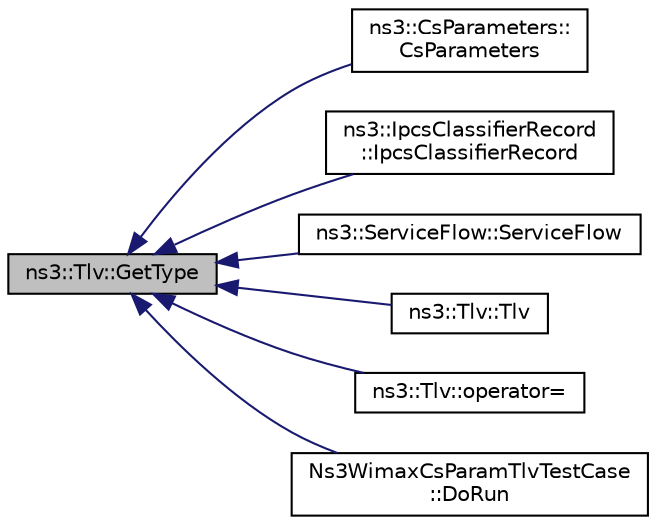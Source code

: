 digraph "ns3::Tlv::GetType"
{
  edge [fontname="Helvetica",fontsize="10",labelfontname="Helvetica",labelfontsize="10"];
  node [fontname="Helvetica",fontsize="10",shape=record];
  rankdir="LR";
  Node1 [label="ns3::Tlv::GetType",height=0.2,width=0.4,color="black", fillcolor="grey75", style="filled", fontcolor="black"];
  Node1 -> Node2 [dir="back",color="midnightblue",fontsize="10",style="solid"];
  Node2 [label="ns3::CsParameters::\lCsParameters",height=0.2,width=0.4,color="black", fillcolor="white", style="filled",URL="$db/dfc/classns3_1_1CsParameters.html#a160269d8928bf8aaf2ad3a883ea491b2",tooltip="creates a convergence sub-layer parameters from a tlv "];
  Node1 -> Node3 [dir="back",color="midnightblue",fontsize="10",style="solid"];
  Node3 [label="ns3::IpcsClassifierRecord\l::IpcsClassifierRecord",height=0.2,width=0.4,color="black", fillcolor="white", style="filled",URL="$d4/d4e/classns3_1_1IpcsClassifierRecord.html#a451204bc3818c6a41e575a35ab405791",tooltip="Decodes a TLV and creates a classifier. "];
  Node1 -> Node4 [dir="back",color="midnightblue",fontsize="10",style="solid"];
  Node4 [label="ns3::ServiceFlow::ServiceFlow",height=0.2,width=0.4,color="black", fillcolor="white", style="filled",URL="$d7/ded/classns3_1_1ServiceFlow.html#aeed524f52389f03831476b5759240778",tooltip="creates a service flow from a TLV "];
  Node1 -> Node5 [dir="back",color="midnightblue",fontsize="10",style="solid"];
  Node5 [label="ns3::Tlv::Tlv",height=0.2,width=0.4,color="black", fillcolor="white", style="filled",URL="$d1/d1e/classns3_1_1Tlv.html#a8c43e2ab3dc1e155ffada0d0cc511fde",tooltip="type conversion operator "];
  Node1 -> Node6 [dir="back",color="midnightblue",fontsize="10",style="solid"];
  Node6 [label="ns3::Tlv::operator=",height=0.2,width=0.4,color="black", fillcolor="white", style="filled",URL="$d1/d1e/classns3_1_1Tlv.html#a461def57cfa930e7687bc4bc68e594d2",tooltip="assignment operator "];
  Node1 -> Node7 [dir="back",color="midnightblue",fontsize="10",style="solid"];
  Node7 [label="Ns3WimaxCsParamTlvTestCase\l::DoRun",height=0.2,width=0.4,color="black", fillcolor="white", style="filled",URL="$dd/ddb/classNs3WimaxCsParamTlvTestCase.html#a787e5b86252dac18778c864535b1d4d4",tooltip="Implementation to actually run this TestCase. "];
}
